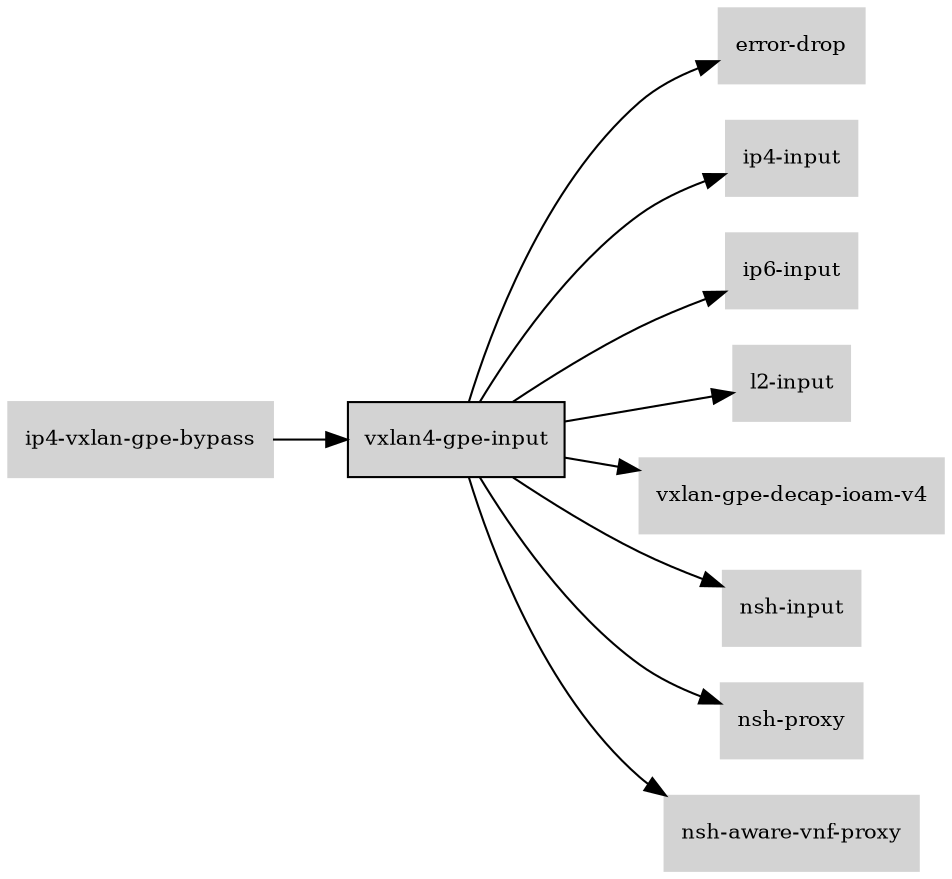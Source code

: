 digraph "vxlan4_gpe_input_subgraph" {
  rankdir=LR;
  node [shape=box, style=filled, fontsize=10, color=lightgray, fontcolor=black, fillcolor=lightgray];
  "vxlan4-gpe-input" [color=black, fontcolor=black, fillcolor=lightgray];
  edge [fontsize=8];
  "ip4-vxlan-gpe-bypass" -> "vxlan4-gpe-input";
  "vxlan4-gpe-input" -> "error-drop";
  "vxlan4-gpe-input" -> "ip4-input";
  "vxlan4-gpe-input" -> "ip6-input";
  "vxlan4-gpe-input" -> "l2-input";
  "vxlan4-gpe-input" -> "vxlan-gpe-decap-ioam-v4";
  "vxlan4-gpe-input" -> "nsh-input";
  "vxlan4-gpe-input" -> "nsh-proxy";
  "vxlan4-gpe-input" -> "nsh-aware-vnf-proxy";
}
